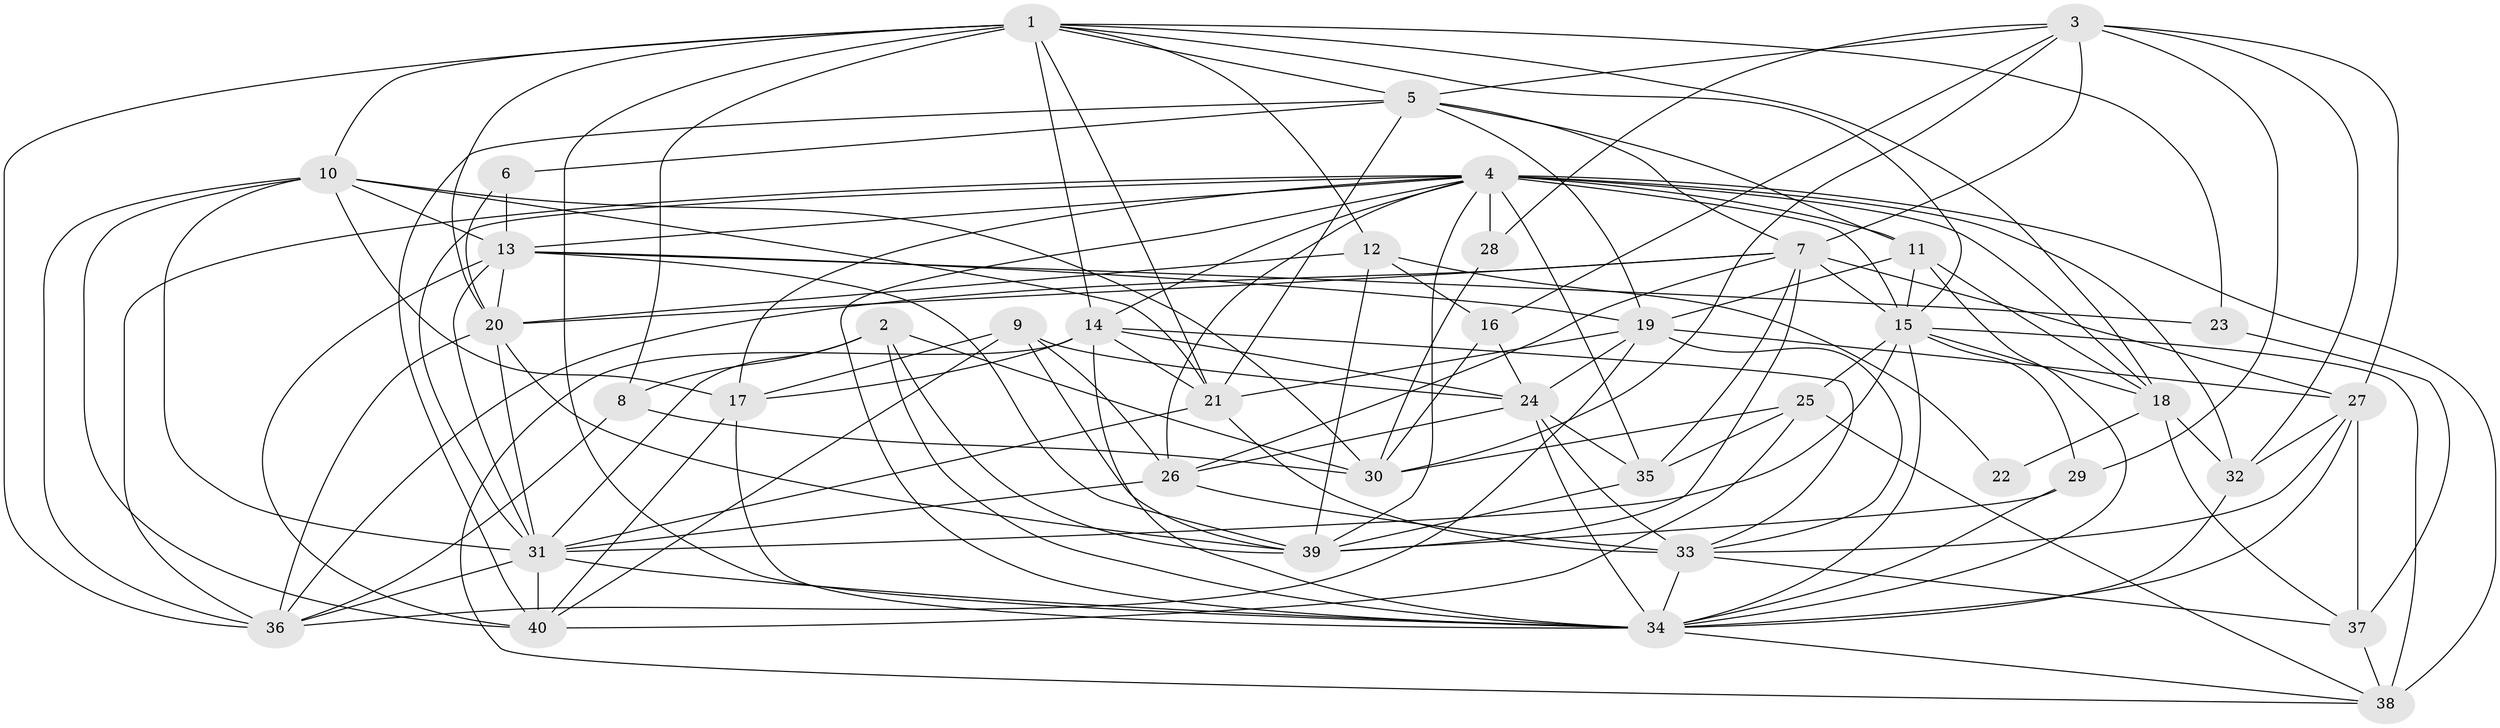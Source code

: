 // original degree distribution, {3: 0.2932330827067669, 2: 0.17293233082706766, 5: 0.17293233082706766, 7: 0.07518796992481203, 6: 0.08270676691729323, 4: 0.18796992481203006, 9: 0.015037593984962405}
// Generated by graph-tools (version 1.1) at 2025/51/03/04/25 22:51:23]
// undirected, 40 vertices, 139 edges
graph export_dot {
  node [color=gray90,style=filled];
  1;
  2;
  3;
  4;
  5;
  6;
  7;
  8;
  9;
  10;
  11;
  12;
  13;
  14;
  15;
  16;
  17;
  18;
  19;
  20;
  21;
  22;
  23;
  24;
  25;
  26;
  27;
  28;
  29;
  30;
  31;
  32;
  33;
  34;
  35;
  36;
  37;
  38;
  39;
  40;
  1 -- 5 [weight=1.0];
  1 -- 8 [weight=1.0];
  1 -- 10 [weight=1.0];
  1 -- 12 [weight=1.0];
  1 -- 14 [weight=1.0];
  1 -- 15 [weight=1.0];
  1 -- 18 [weight=1.0];
  1 -- 20 [weight=1.0];
  1 -- 21 [weight=1.0];
  1 -- 23 [weight=1.0];
  1 -- 34 [weight=2.0];
  1 -- 36 [weight=1.0];
  2 -- 8 [weight=2.0];
  2 -- 30 [weight=1.0];
  2 -- 31 [weight=1.0];
  2 -- 34 [weight=2.0];
  2 -- 39 [weight=1.0];
  3 -- 5 [weight=1.0];
  3 -- 7 [weight=1.0];
  3 -- 16 [weight=1.0];
  3 -- 27 [weight=1.0];
  3 -- 28 [weight=1.0];
  3 -- 29 [weight=1.0];
  3 -- 30 [weight=1.0];
  3 -- 32 [weight=1.0];
  4 -- 11 [weight=1.0];
  4 -- 13 [weight=1.0];
  4 -- 14 [weight=1.0];
  4 -- 15 [weight=2.0];
  4 -- 17 [weight=1.0];
  4 -- 18 [weight=2.0];
  4 -- 26 [weight=2.0];
  4 -- 28 [weight=2.0];
  4 -- 31 [weight=1.0];
  4 -- 32 [weight=1.0];
  4 -- 34 [weight=1.0];
  4 -- 35 [weight=3.0];
  4 -- 36 [weight=1.0];
  4 -- 38 [weight=1.0];
  4 -- 39 [weight=2.0];
  5 -- 6 [weight=1.0];
  5 -- 7 [weight=1.0];
  5 -- 11 [weight=1.0];
  5 -- 19 [weight=1.0];
  5 -- 21 [weight=1.0];
  5 -- 40 [weight=1.0];
  6 -- 13 [weight=1.0];
  6 -- 20 [weight=1.0];
  7 -- 15 [weight=2.0];
  7 -- 20 [weight=2.0];
  7 -- 26 [weight=1.0];
  7 -- 27 [weight=1.0];
  7 -- 35 [weight=1.0];
  7 -- 36 [weight=1.0];
  7 -- 39 [weight=1.0];
  8 -- 30 [weight=1.0];
  8 -- 36 [weight=1.0];
  9 -- 17 [weight=1.0];
  9 -- 24 [weight=1.0];
  9 -- 26 [weight=1.0];
  9 -- 39 [weight=1.0];
  9 -- 40 [weight=1.0];
  10 -- 13 [weight=1.0];
  10 -- 17 [weight=1.0];
  10 -- 21 [weight=1.0];
  10 -- 30 [weight=1.0];
  10 -- 31 [weight=2.0];
  10 -- 36 [weight=1.0];
  10 -- 40 [weight=1.0];
  11 -- 15 [weight=1.0];
  11 -- 18 [weight=1.0];
  11 -- 19 [weight=1.0];
  11 -- 34 [weight=2.0];
  12 -- 16 [weight=1.0];
  12 -- 20 [weight=1.0];
  12 -- 22 [weight=1.0];
  12 -- 39 [weight=2.0];
  13 -- 19 [weight=1.0];
  13 -- 20 [weight=1.0];
  13 -- 23 [weight=1.0];
  13 -- 31 [weight=1.0];
  13 -- 39 [weight=1.0];
  13 -- 40 [weight=1.0];
  14 -- 17 [weight=1.0];
  14 -- 21 [weight=1.0];
  14 -- 24 [weight=1.0];
  14 -- 33 [weight=1.0];
  14 -- 34 [weight=1.0];
  14 -- 38 [weight=1.0];
  15 -- 18 [weight=1.0];
  15 -- 25 [weight=1.0];
  15 -- 29 [weight=2.0];
  15 -- 31 [weight=1.0];
  15 -- 34 [weight=1.0];
  15 -- 38 [weight=3.0];
  16 -- 24 [weight=2.0];
  16 -- 30 [weight=2.0];
  17 -- 34 [weight=1.0];
  17 -- 40 [weight=1.0];
  18 -- 22 [weight=1.0];
  18 -- 32 [weight=1.0];
  18 -- 37 [weight=1.0];
  19 -- 21 [weight=1.0];
  19 -- 24 [weight=1.0];
  19 -- 27 [weight=1.0];
  19 -- 33 [weight=1.0];
  19 -- 36 [weight=1.0];
  20 -- 31 [weight=1.0];
  20 -- 36 [weight=2.0];
  20 -- 39 [weight=1.0];
  21 -- 31 [weight=1.0];
  21 -- 33 [weight=1.0];
  23 -- 37 [weight=1.0];
  24 -- 26 [weight=1.0];
  24 -- 33 [weight=1.0];
  24 -- 34 [weight=1.0];
  24 -- 35 [weight=1.0];
  25 -- 30 [weight=1.0];
  25 -- 35 [weight=1.0];
  25 -- 38 [weight=1.0];
  25 -- 40 [weight=1.0];
  26 -- 31 [weight=1.0];
  26 -- 33 [weight=2.0];
  27 -- 32 [weight=2.0];
  27 -- 33 [weight=1.0];
  27 -- 34 [weight=1.0];
  27 -- 37 [weight=1.0];
  28 -- 30 [weight=1.0];
  29 -- 34 [weight=2.0];
  29 -- 39 [weight=1.0];
  31 -- 34 [weight=1.0];
  31 -- 36 [weight=1.0];
  31 -- 40 [weight=2.0];
  32 -- 34 [weight=1.0];
  33 -- 34 [weight=1.0];
  33 -- 37 [weight=1.0];
  34 -- 38 [weight=1.0];
  35 -- 39 [weight=1.0];
  37 -- 38 [weight=1.0];
}
